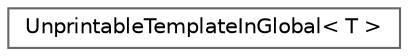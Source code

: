 digraph "Graphical Class Hierarchy"
{
 // LATEX_PDF_SIZE
  bgcolor="transparent";
  edge [fontname=Helvetica,fontsize=10,labelfontname=Helvetica,labelfontsize=10];
  node [fontname=Helvetica,fontsize=10,shape=box,height=0.2,width=0.4];
  rankdir="LR";
  Node0 [id="Node000000",label="UnprintableTemplateInGlobal\< T \>",height=0.2,width=0.4,color="grey40", fillcolor="white", style="filled",URL="$classUnprintableTemplateInGlobal.html",tooltip=" "];
}

